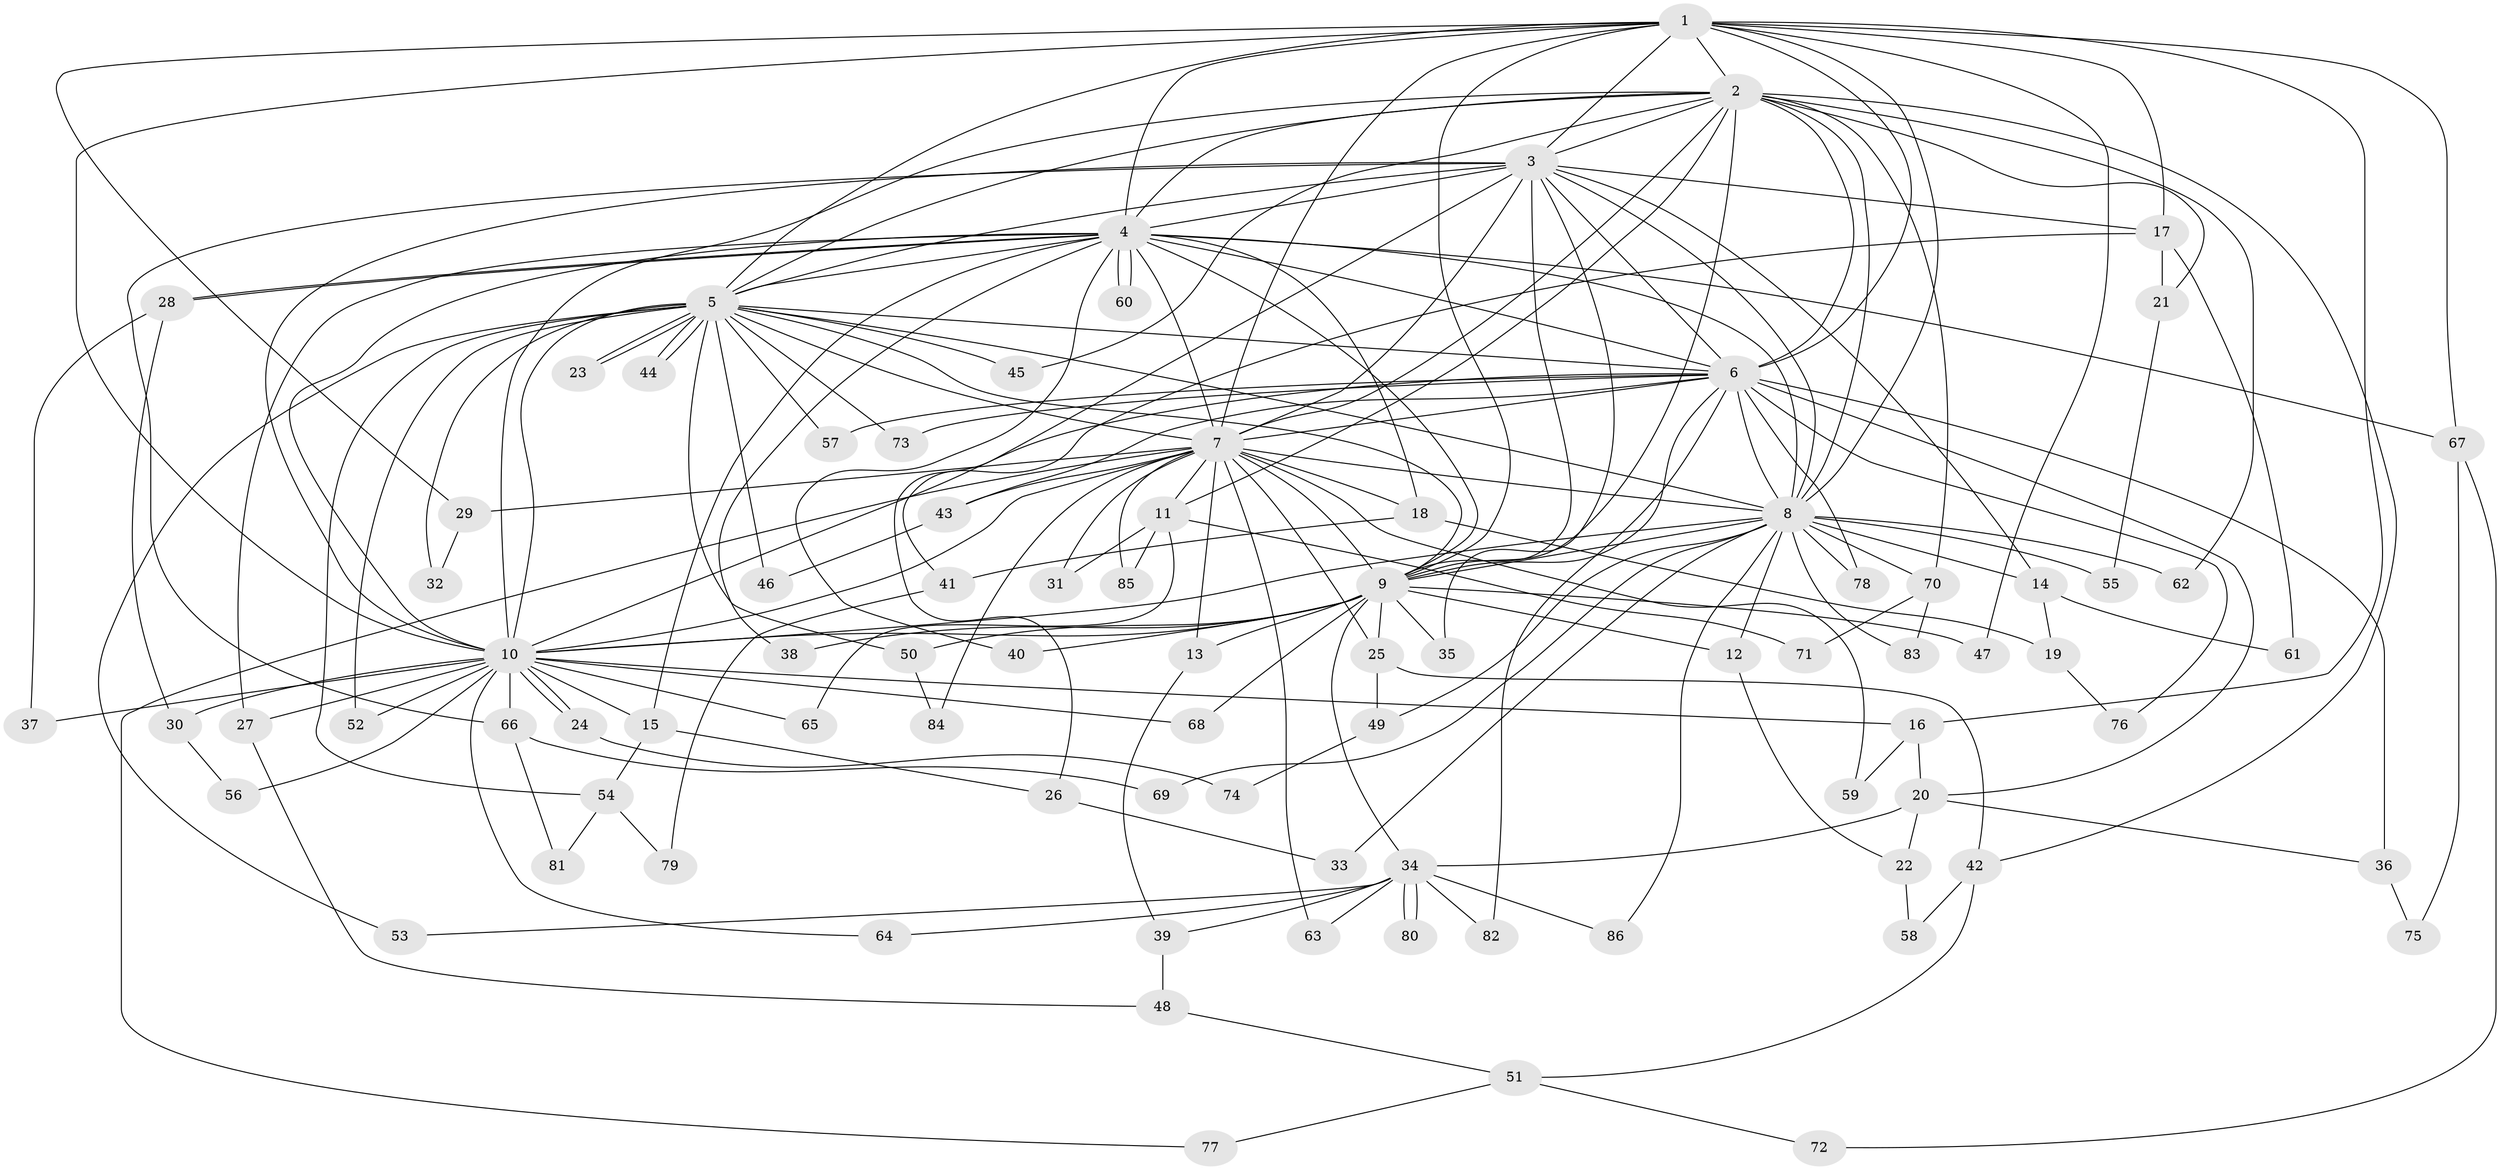 // coarse degree distribution, {14: 0.057692307692307696, 18: 0.038461538461538464, 10: 0.038461538461538464, 16: 0.019230769230769232, 17: 0.019230769230769232, 6: 0.07692307692307693, 3: 0.1346153846153846, 5: 0.07692307692307693, 4: 0.057692307692307696, 2: 0.40384615384615385, 1: 0.07692307692307693}
// Generated by graph-tools (version 1.1) at 2025/49/03/04/25 22:49:22]
// undirected, 86 vertices, 197 edges
graph export_dot {
  node [color=gray90,style=filled];
  1;
  2;
  3;
  4;
  5;
  6;
  7;
  8;
  9;
  10;
  11;
  12;
  13;
  14;
  15;
  16;
  17;
  18;
  19;
  20;
  21;
  22;
  23;
  24;
  25;
  26;
  27;
  28;
  29;
  30;
  31;
  32;
  33;
  34;
  35;
  36;
  37;
  38;
  39;
  40;
  41;
  42;
  43;
  44;
  45;
  46;
  47;
  48;
  49;
  50;
  51;
  52;
  53;
  54;
  55;
  56;
  57;
  58;
  59;
  60;
  61;
  62;
  63;
  64;
  65;
  66;
  67;
  68;
  69;
  70;
  71;
  72;
  73;
  74;
  75;
  76;
  77;
  78;
  79;
  80;
  81;
  82;
  83;
  84;
  85;
  86;
  1 -- 2;
  1 -- 3;
  1 -- 4;
  1 -- 5;
  1 -- 6;
  1 -- 7;
  1 -- 8;
  1 -- 9;
  1 -- 10;
  1 -- 16;
  1 -- 17;
  1 -- 29;
  1 -- 47;
  1 -- 67;
  2 -- 3;
  2 -- 4;
  2 -- 5;
  2 -- 6;
  2 -- 7;
  2 -- 8;
  2 -- 9;
  2 -- 10;
  2 -- 11;
  2 -- 21;
  2 -- 42;
  2 -- 45;
  2 -- 62;
  2 -- 70;
  3 -- 4;
  3 -- 5;
  3 -- 6;
  3 -- 7;
  3 -- 8;
  3 -- 9;
  3 -- 10;
  3 -- 14;
  3 -- 17;
  3 -- 26;
  3 -- 35;
  3 -- 66;
  4 -- 5;
  4 -- 6;
  4 -- 7;
  4 -- 8;
  4 -- 9;
  4 -- 10;
  4 -- 15;
  4 -- 18;
  4 -- 27;
  4 -- 28;
  4 -- 28;
  4 -- 38;
  4 -- 40;
  4 -- 60;
  4 -- 60;
  4 -- 67;
  5 -- 6;
  5 -- 7;
  5 -- 8;
  5 -- 9;
  5 -- 10;
  5 -- 23;
  5 -- 23;
  5 -- 32;
  5 -- 44;
  5 -- 44;
  5 -- 45;
  5 -- 46;
  5 -- 50;
  5 -- 52;
  5 -- 53;
  5 -- 54;
  5 -- 57;
  5 -- 73;
  6 -- 7;
  6 -- 8;
  6 -- 9;
  6 -- 10;
  6 -- 20;
  6 -- 36;
  6 -- 43;
  6 -- 57;
  6 -- 73;
  6 -- 76;
  6 -- 78;
  6 -- 82;
  7 -- 8;
  7 -- 9;
  7 -- 10;
  7 -- 11;
  7 -- 13;
  7 -- 18;
  7 -- 25;
  7 -- 29;
  7 -- 31;
  7 -- 43;
  7 -- 59;
  7 -- 63;
  7 -- 77;
  7 -- 84;
  7 -- 85;
  8 -- 9;
  8 -- 10;
  8 -- 12;
  8 -- 14;
  8 -- 33;
  8 -- 49;
  8 -- 55;
  8 -- 62;
  8 -- 69;
  8 -- 70;
  8 -- 78;
  8 -- 83;
  8 -- 86;
  9 -- 10;
  9 -- 12;
  9 -- 13;
  9 -- 25;
  9 -- 34;
  9 -- 35;
  9 -- 38;
  9 -- 40;
  9 -- 47;
  9 -- 50;
  9 -- 68;
  10 -- 15;
  10 -- 16;
  10 -- 24;
  10 -- 24;
  10 -- 27;
  10 -- 30;
  10 -- 37;
  10 -- 52;
  10 -- 56;
  10 -- 64;
  10 -- 65;
  10 -- 66;
  10 -- 68;
  11 -- 31;
  11 -- 65;
  11 -- 71;
  11 -- 85;
  12 -- 22;
  13 -- 39;
  14 -- 19;
  14 -- 61;
  15 -- 26;
  15 -- 54;
  16 -- 20;
  16 -- 59;
  17 -- 21;
  17 -- 41;
  17 -- 61;
  18 -- 19;
  18 -- 41;
  19 -- 76;
  20 -- 22;
  20 -- 34;
  20 -- 36;
  21 -- 55;
  22 -- 58;
  24 -- 74;
  25 -- 42;
  25 -- 49;
  26 -- 33;
  27 -- 48;
  28 -- 30;
  28 -- 37;
  29 -- 32;
  30 -- 56;
  34 -- 39;
  34 -- 53;
  34 -- 63;
  34 -- 64;
  34 -- 80;
  34 -- 80;
  34 -- 82;
  34 -- 86;
  36 -- 75;
  39 -- 48;
  41 -- 79;
  42 -- 51;
  42 -- 58;
  43 -- 46;
  48 -- 51;
  49 -- 74;
  50 -- 84;
  51 -- 72;
  51 -- 77;
  54 -- 79;
  54 -- 81;
  66 -- 69;
  66 -- 81;
  67 -- 72;
  67 -- 75;
  70 -- 71;
  70 -- 83;
}
